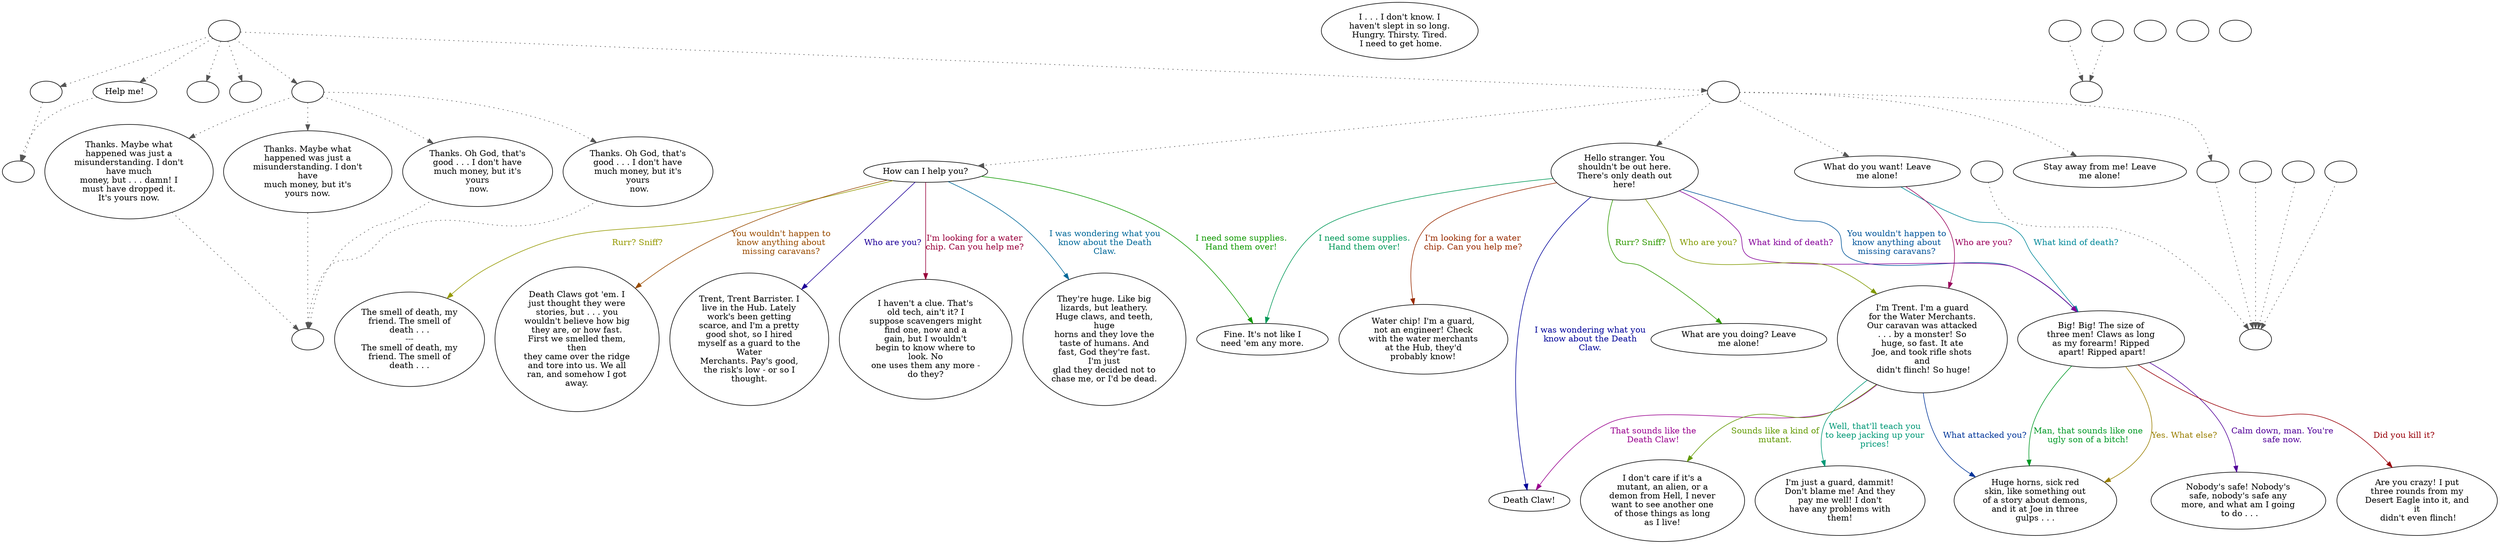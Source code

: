 digraph TRENT {
  "start" [style=filled       fillcolor="#FFFFFF"       color="#000000"]
  "start" -> "critter_p_proc" [style=dotted color="#555555"]
  "start" -> "damage_p_proc" [style=dotted color="#555555"]
  "start" -> "destroy_p_proc" [style=dotted color="#555555"]
  "start" -> "pickup_p_proc" [style=dotted color="#555555"]
  "start" -> "use_obj_on_p_proc" [style=dotted color="#555555"]
  "start" -> "talk_p_proc" [style=dotted color="#555555"]
  "start" [label=""]
  "critter_p_proc" [style=filled       fillcolor="#FFFFFF"       color="#000000"]
  "critter_p_proc" -> "flee_dude" [style=dotted color="#555555"]
  "critter_p_proc" [label="Help me!"]
  "damage_p_proc" [style=filled       fillcolor="#FFFFFF"       color="#000000"]
  "damage_p_proc" -> "flee_dude" [style=dotted color="#555555"]
  "damage_p_proc" [label=""]
  "destroy_p_proc" [style=filled       fillcolor="#FFFFFF"       color="#000000"]
  "destroy_p_proc" [label=""]
  "pickup_p_proc" [style=filled       fillcolor="#FFFFFF"       color="#000000"]
  "pickup_p_proc" [label=""]
  "use_obj_on_p_proc" [style=filled       fillcolor="#FFFFFF"       color="#000000"]
  "use_obj_on_p_proc" -> "Trent21" [style=dotted color="#555555"]
  "use_obj_on_p_proc" -> "Trent22" [style=dotted color="#555555"]
  "use_obj_on_p_proc" -> "Trent23" [style=dotted color="#555555"]
  "use_obj_on_p_proc" -> "Trent24" [style=dotted color="#555555"]
  "use_obj_on_p_proc" [label=""]
  "talk_p_proc" [style=filled       fillcolor="#FFFFFF"       color="#000000"]
  "talk_p_proc" -> "Trent00" [style=dotted color="#555555"]
  "talk_p_proc" -> "get_reaction" [style=dotted color="#555555"]
  "talk_p_proc" -> "Trent16" [style=dotted color="#555555"]
  "talk_p_proc" -> "Trent02" [style=dotted color="#555555"]
  "talk_p_proc" -> "Trent01" [style=dotted color="#555555"]
  "talk_p_proc" [label=""]
  "Trent00" [style=filled       fillcolor="#FFFFFF"       color="#000000"]
  "Trent00" [label="Stay away from me! Leave\nme alone!"]
  "Trent01" [style=filled       fillcolor="#FFFFFF"       color="#000000"]
  "Trent01" [label="Hello stranger. You\nshouldn't be out here.\nThere's only death out\nhere!"]
  "Trent01" -> "Trent03" [label="You wouldn't happen to\nknow anything about\nmissing caravans?" color="#005499" fontcolor="#005499"]
  "Trent01" -> "Trent04" [label="Who are you?" color="#819900" fontcolor="#819900"]
  "Trent01" -> "Trent03" [label="What kind of death?" color="#840099" fontcolor="#840099"]
  "Trent01" -> "Trent05" [label="I need some supplies.\nHand them over!" color="#009958" fontcolor="#009958"]
  "Trent01" -> "Trent06" [label="I'm looking for a water\nchip. Can you help me?" color="#992B00" fontcolor="#992B00"]
  "Trent01" -> "Trent07" [label="I was wondering what you\nknow about the Death\nClaw." color="#000299" fontcolor="#000299"]
  "Trent01" -> "Trent08" [label="Rurr? Sniff?" color="#2E9900" fontcolor="#2E9900"]
  "Trent02" [style=filled       fillcolor="#FFFFFF"       color="#000000"]
  "Trent02" [label="What do you want! Leave\nme alone!"]
  "Trent02" -> "Trent04" [label="Who are you?" color="#99005B" fontcolor="#99005B"]
  "Trent02" -> "Trent03" [label="What kind of death?" color="#008899" fontcolor="#008899"]
  "Trent03" [style=filled       fillcolor="#FFFFFF"       color="#000000"]
  "Trent03" [label="Big! Big! The size of\nthree men! Claws as long\nas my forearm! Ripped\n apart! Ripped apart!"]
  "Trent03" -> "Trent11" [label="Yes. What else?" color="#997E00" fontcolor="#997E00"]
  "Trent03" -> "Trent12" [label="Calm down, man. You're\nsafe now." color="#510099" fontcolor="#510099"]
  "Trent03" -> "Trent11" [label="Man, that sounds like one\nugly son of a bitch!" color="#009925" fontcolor="#009925"]
  "Trent03" -> "Trent13" [label="Did you kill it?" color="#990008" fontcolor="#990008"]
  "Trent04" [style=filled       fillcolor="#FFFFFF"       color="#000000"]
  "Trent04" [label="I'm Trent. I'm a guard\nfor the Water Merchants.\nOur caravan was attacked\n. . . by a monster! So\nhuge, so fast. It ate\nJoe, and took rifle shots\nand\n didn't flinch! So huge!"]
  "Trent04" -> "Trent11" [label="What attacked you?" color="#003599" fontcolor="#003599"]
  "Trent04" -> "Trent14" [label="Sounds like a kind of\nmutant." color="#619900" fontcolor="#619900"]
  "Trent04" -> "Trent07" [label="That sounds like the\nDeath Claw!" color="#99008E" fontcolor="#99008E"]
  "Trent04" -> "Trent15" [label="Well, that'll teach you\nto keep jacking up your\nprices!" color="#009977" fontcolor="#009977"]
  "Trent05" [style=filled       fillcolor="#FFFFFF"       color="#000000"]
  "Trent05" [label="Fine. It's not like I\nneed 'em any more."]
  "Trent06" [style=filled       fillcolor="#FFFFFF"       color="#000000"]
  "Trent06" [label="Water chip! I'm a guard,\nnot an engineer! Check\nwith the water merchants\nat the Hub, they'd\nprobably know!"]
  "Trent07" [style=filled       fillcolor="#FFFFFF"       color="#000000"]
  "Trent07" [label="Death Claw!"]
  "Trent08" [style=filled       fillcolor="#FFFFFF"       color="#000000"]
  "Trent08" [label="What are you doing? Leave\nme alone!"]
  "Trent09" [style=filled       fillcolor="#FFFFFF"       color="#000000"]
  "Trent09" [label="I . . . I don't know. I\nhaven't slept in so long.\nHungry. Thirsty. Tired.\n I need to get home."]
  "Trent10" [style=filled       fillcolor="#FFFFFF"       color="#000000"]
  "Trent10" [label="The smell of death, my\nfriend. The smell of\ndeath . . .\n---\nThe smell of death, my\nfriend. The smell of\ndeath . . ."]
  "Trent11" [style=filled       fillcolor="#FFFFFF"       color="#000000"]
  "Trent11" [label="Huge horns, sick red\nskin, like something out\nof a story about demons,\nand it at Joe in three\ngulps . . ."]
  "Trent12" [style=filled       fillcolor="#FFFFFF"       color="#000000"]
  "Trent12" [label="Nobody's safe! Nobody's\nsafe, nobody's safe any\nmore, and what am I going\n to do . . ."]
  "Trent13" [style=filled       fillcolor="#FFFFFF"       color="#000000"]
  "Trent13" [label="Are you crazy! I put\nthree rounds from my\nDesert Eagle into it, and\nit\n didn't even flinch!"]
  "Trent14" [style=filled       fillcolor="#FFFFFF"       color="#000000"]
  "Trent14" [label="I don't care if it's a\nmutant, an alien, or a\ndemon from Hell, I never\nwant to see another one\nof those things as long\nas I live!"]
  "Trent15" [style=filled       fillcolor="#FFFFFF"       color="#000000"]
  "Trent15" [label="I'm just a guard, dammit!\nDon't blame me! And they\npay me well! I don't\nhave any problems with\nthem!"]
  "Trent16" [style=filled       fillcolor="#FFFFFF"       color="#000000"]
  "Trent16" [label="How can I help you?"]
  "Trent16" -> "Trent17" [label="You wouldn't happen to\nknow anything about\nmissing caravans?" color="#994B00" fontcolor="#994B00"]
  "Trent16" -> "Trent18" [label="Who are you?" color="#1E0099" fontcolor="#1E0099"]
  "Trent16" -> "Trent05" [label="I need some supplies.\nHand them over!" color="#0F9900" fontcolor="#0F9900"]
  "Trent16" -> "Trent19" [label="I'm looking for a water\nchip. Can you help me?" color="#99003B" fontcolor="#99003B"]
  "Trent16" -> "Trent20" [label="I was wondering what you\nknow about the Death\nClaw." color="#006899" fontcolor="#006899"]
  "Trent16" -> "Trent10" [label="Rurr? Sniff?" color="#959900" fontcolor="#959900"]
  "Trent17" [style=filled       fillcolor="#FFFFFF"       color="#000000"]
  "Trent17" [label="Death Claws got 'em. I\njust thought they were\nstories, but . . . you\nwouldn't believe how big\nthey are, or how fast.\nFirst we smelled them,\nthen\nthey came over the ridge\nand tore into us. We all\nran, and somehow I got\naway."]
  "Trent18" [style=filled       fillcolor="#FFFFFF"       color="#000000"]
  "Trent18" [label="Trent, Trent Barrister. I\nlive in the Hub. Lately\nwork's been getting\nscarce, and I'm a pretty\ngood shot, so I hired\nmyself as a guard to the\nWater\nMerchants. Pay's good,\nthe risk's low - or so I\nthought."]
  "Trent19" [style=filled       fillcolor="#FFFFFF"       color="#000000"]
  "Trent19" [label="I haven't a clue. That's\nold tech, ain't it? I\nsuppose scavengers might\nfind one, now and a\ngain, but I wouldn't\nbegin to know where to\nlook. No\none uses them any more -\ndo they?"]
  "Trent20" [style=filled       fillcolor="#FFFFFF"       color="#000000"]
  "Trent20" [label="They're huge. Like big\nlizards, but leathery.\nHuge claws, and teeth,\nhuge\nhorns and they love the\ntaste of humans. And\nfast, God they're fast.\nI'm just\nglad they decided not to\nchase me, or I'd be dead."]
  "Trent21" [style=filled       fillcolor="#FFFFFF"       color="#000000"]
  "Trent21" -> "give_money" [style=dotted color="#555555"]
  "Trent21" [label="Thanks. Maybe what\nhappened was just a\nmisunderstanding. I don't\nhave\nmuch money, but it's\nyours now."]
  "Trent22" [style=filled       fillcolor="#FFFFFF"       color="#000000"]
  "Trent22" -> "give_money" [style=dotted color="#555555"]
  "Trent22" [label="Thanks. Oh God, that's\ngood . . . I don't have\nmuch money, but it's\nyours\n now."]
  "Trent23" [style=filled       fillcolor="#FFFFFF"       color="#000000"]
  "Trent23" -> "give_money" [style=dotted color="#555555"]
  "Trent23" [label="Thanks. Oh God, that's\ngood . . . I don't have\nmuch money, but it's\nyours\n now."]
  "Trent24" [style=filled       fillcolor="#FFFFFF"       color="#000000"]
  "Trent24" -> "give_money" [style=dotted color="#555555"]
  "Trent24" [label="Thanks. Maybe what\nhappened was just a\nmisunderstanding. I don't\nhave much\nmoney, but . . . damn! I\nmust have dropped it.\nIt's yours now."]
  "flee_dude" [style=filled       fillcolor="#FFFFFF"       color="#000000"]
  "flee_dude" [label=""]
  "give_money" [style=filled       fillcolor="#FFFFFF"       color="#000000"]
  "give_money" [label=""]
  "get_reaction" [style=filled       fillcolor="#FFFFFF"       color="#000000"]
  "get_reaction" -> "ReactToLevel" [style=dotted color="#555555"]
  "get_reaction" [label=""]
  "ReactToLevel" [style=filled       fillcolor="#FFFFFF"       color="#000000"]
  "ReactToLevel" [label=""]
  "LevelToReact" [style=filled       fillcolor="#FFFFFF"       color="#000000"]
  "LevelToReact" [label=""]
  "UpReact" [style=filled       fillcolor="#FFFFFF"       color="#000000"]
  "UpReact" -> "ReactToLevel" [style=dotted color="#555555"]
  "UpReact" [label=""]
  "DownReact" [style=filled       fillcolor="#FFFFFF"       color="#000000"]
  "DownReact" -> "ReactToLevel" [style=dotted color="#555555"]
  "DownReact" [label=""]
  "BottomReact" [style=filled       fillcolor="#FFFFFF"       color="#000000"]
  "BottomReact" [label=""]
  "TopReact" [style=filled       fillcolor="#FFFFFF"       color="#000000"]
  "TopReact" [label=""]
  "BigUpReact" [style=filled       fillcolor="#FFFFFF"       color="#000000"]
  "BigUpReact" -> "ReactToLevel" [style=dotted color="#555555"]
  "BigUpReact" [label=""]
  "BigDownReact" [style=filled       fillcolor="#FFFFFF"       color="#000000"]
  "BigDownReact" -> "ReactToLevel" [style=dotted color="#555555"]
  "BigDownReact" [label=""]
  "UpReactLevel" [style=filled       fillcolor="#FFFFFF"       color="#000000"]
  "UpReactLevel" -> "LevelToReact" [style=dotted color="#555555"]
  "UpReactLevel" [label=""]
  "DownReactLevel" [style=filled       fillcolor="#FFFFFF"       color="#000000"]
  "DownReactLevel" -> "LevelToReact" [style=dotted color="#555555"]
  "DownReactLevel" [label=""]
  "Goodbyes" [style=filled       fillcolor="#FFFFFF"       color="#000000"]
  "Goodbyes" [label=""]
}
